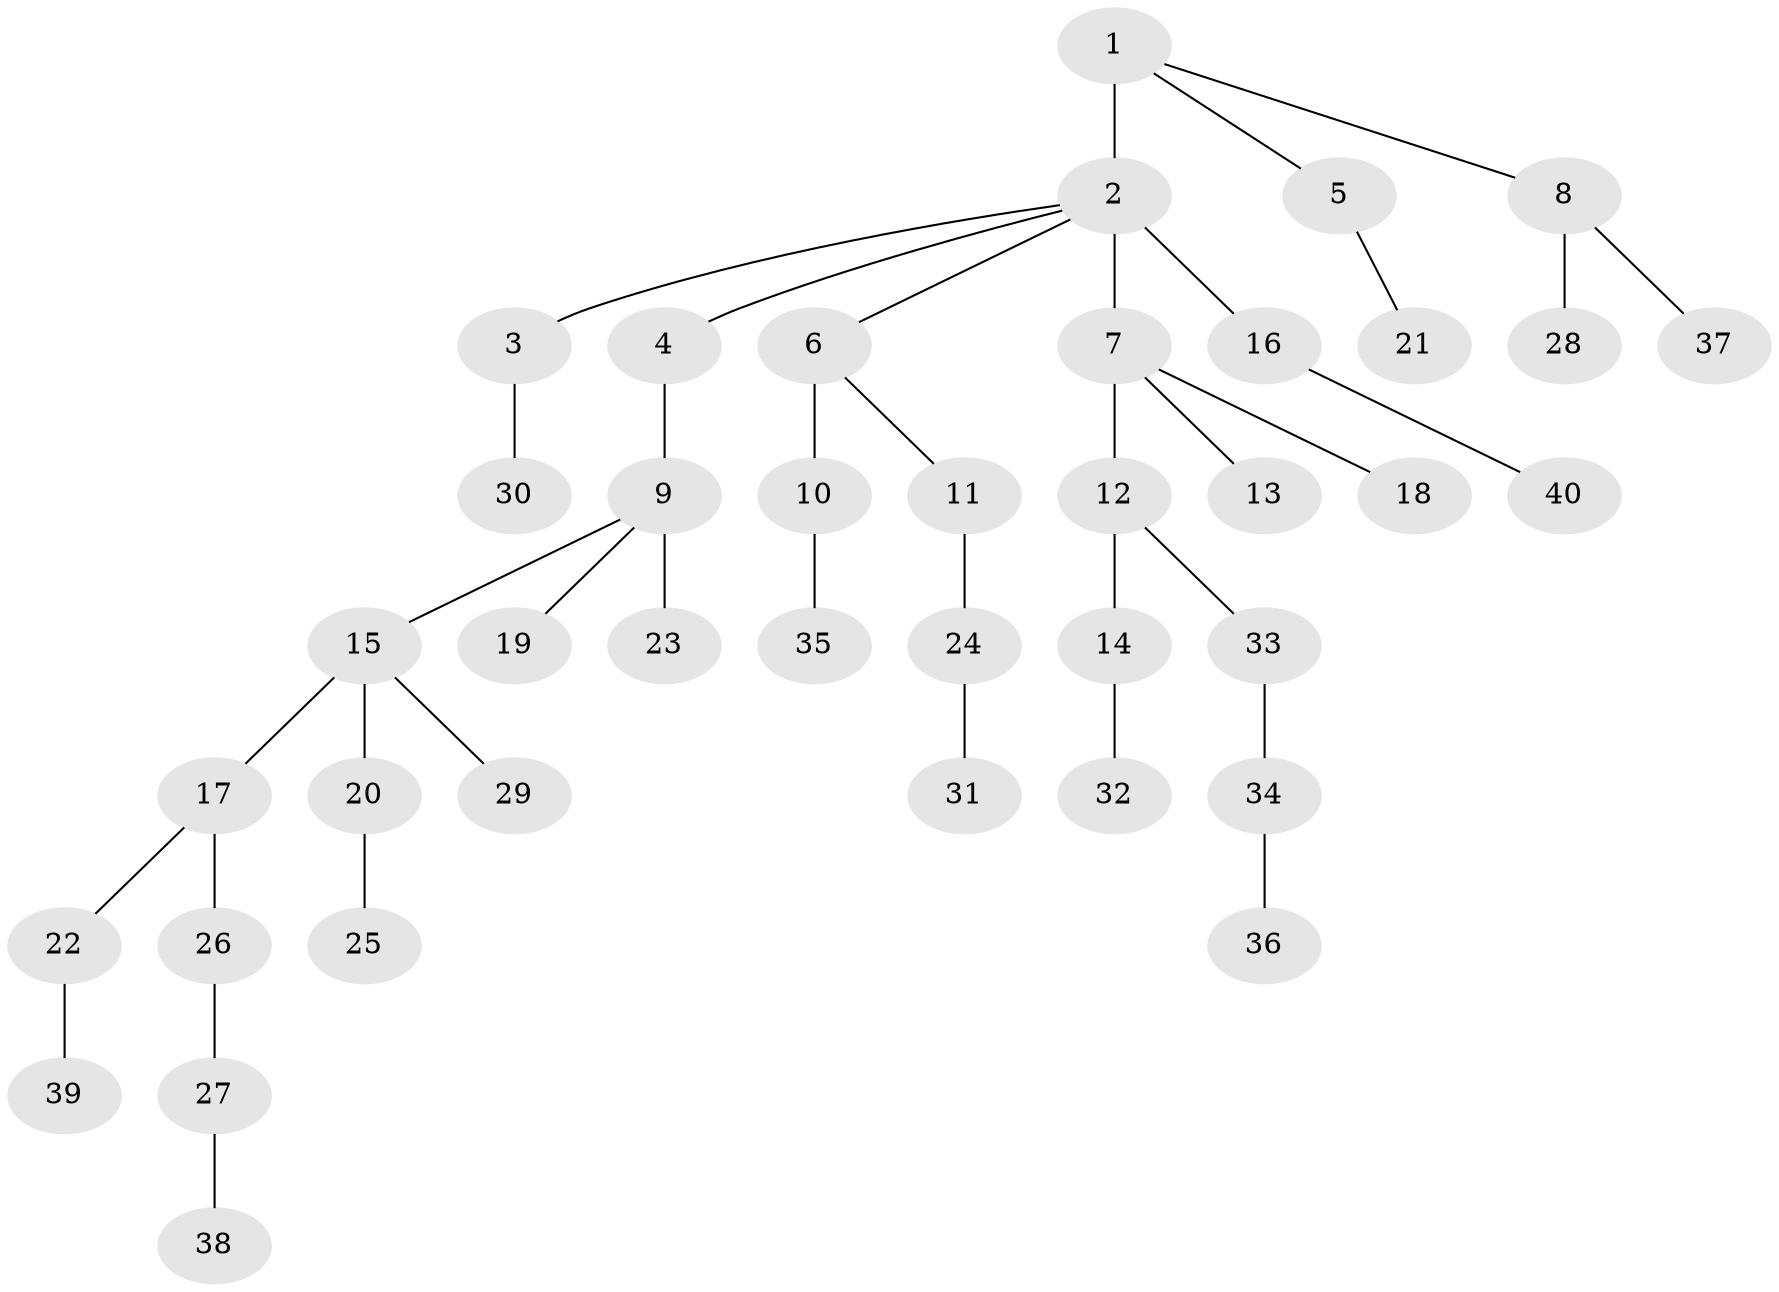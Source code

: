 // original degree distribution, {3: 0.15584415584415584, 10: 0.012987012987012988, 6: 0.012987012987012988, 5: 0.03896103896103896, 2: 0.2077922077922078, 4: 0.03896103896103896, 1: 0.5324675324675324}
// Generated by graph-tools (version 1.1) at 2025/51/03/04/25 22:51:46]
// undirected, 40 vertices, 39 edges
graph export_dot {
  node [color=gray90,style=filled];
  1;
  2;
  3;
  4;
  5;
  6;
  7;
  8;
  9;
  10;
  11;
  12;
  13;
  14;
  15;
  16;
  17;
  18;
  19;
  20;
  21;
  22;
  23;
  24;
  25;
  26;
  27;
  28;
  29;
  30;
  31;
  32;
  33;
  34;
  35;
  36;
  37;
  38;
  39;
  40;
  1 -- 2 [weight=4.0];
  1 -- 5 [weight=1.0];
  1 -- 8 [weight=1.0];
  2 -- 3 [weight=1.0];
  2 -- 4 [weight=1.0];
  2 -- 6 [weight=1.0];
  2 -- 7 [weight=1.0];
  2 -- 16 [weight=1.0];
  3 -- 30 [weight=1.0];
  4 -- 9 [weight=1.0];
  5 -- 21 [weight=1.0];
  6 -- 10 [weight=3.0];
  6 -- 11 [weight=1.0];
  7 -- 12 [weight=1.0];
  7 -- 13 [weight=1.0];
  7 -- 18 [weight=1.0];
  8 -- 28 [weight=4.0];
  8 -- 37 [weight=1.0];
  9 -- 15 [weight=1.0];
  9 -- 19 [weight=1.0];
  9 -- 23 [weight=1.0];
  10 -- 35 [weight=1.0];
  11 -- 24 [weight=1.0];
  12 -- 14 [weight=1.0];
  12 -- 33 [weight=1.0];
  14 -- 32 [weight=1.0];
  15 -- 17 [weight=1.0];
  15 -- 20 [weight=1.0];
  15 -- 29 [weight=1.0];
  16 -- 40 [weight=1.0];
  17 -- 22 [weight=1.0];
  17 -- 26 [weight=1.0];
  20 -- 25 [weight=1.0];
  22 -- 39 [weight=1.0];
  24 -- 31 [weight=1.0];
  26 -- 27 [weight=1.0];
  27 -- 38 [weight=1.0];
  33 -- 34 [weight=1.0];
  34 -- 36 [weight=2.0];
}
